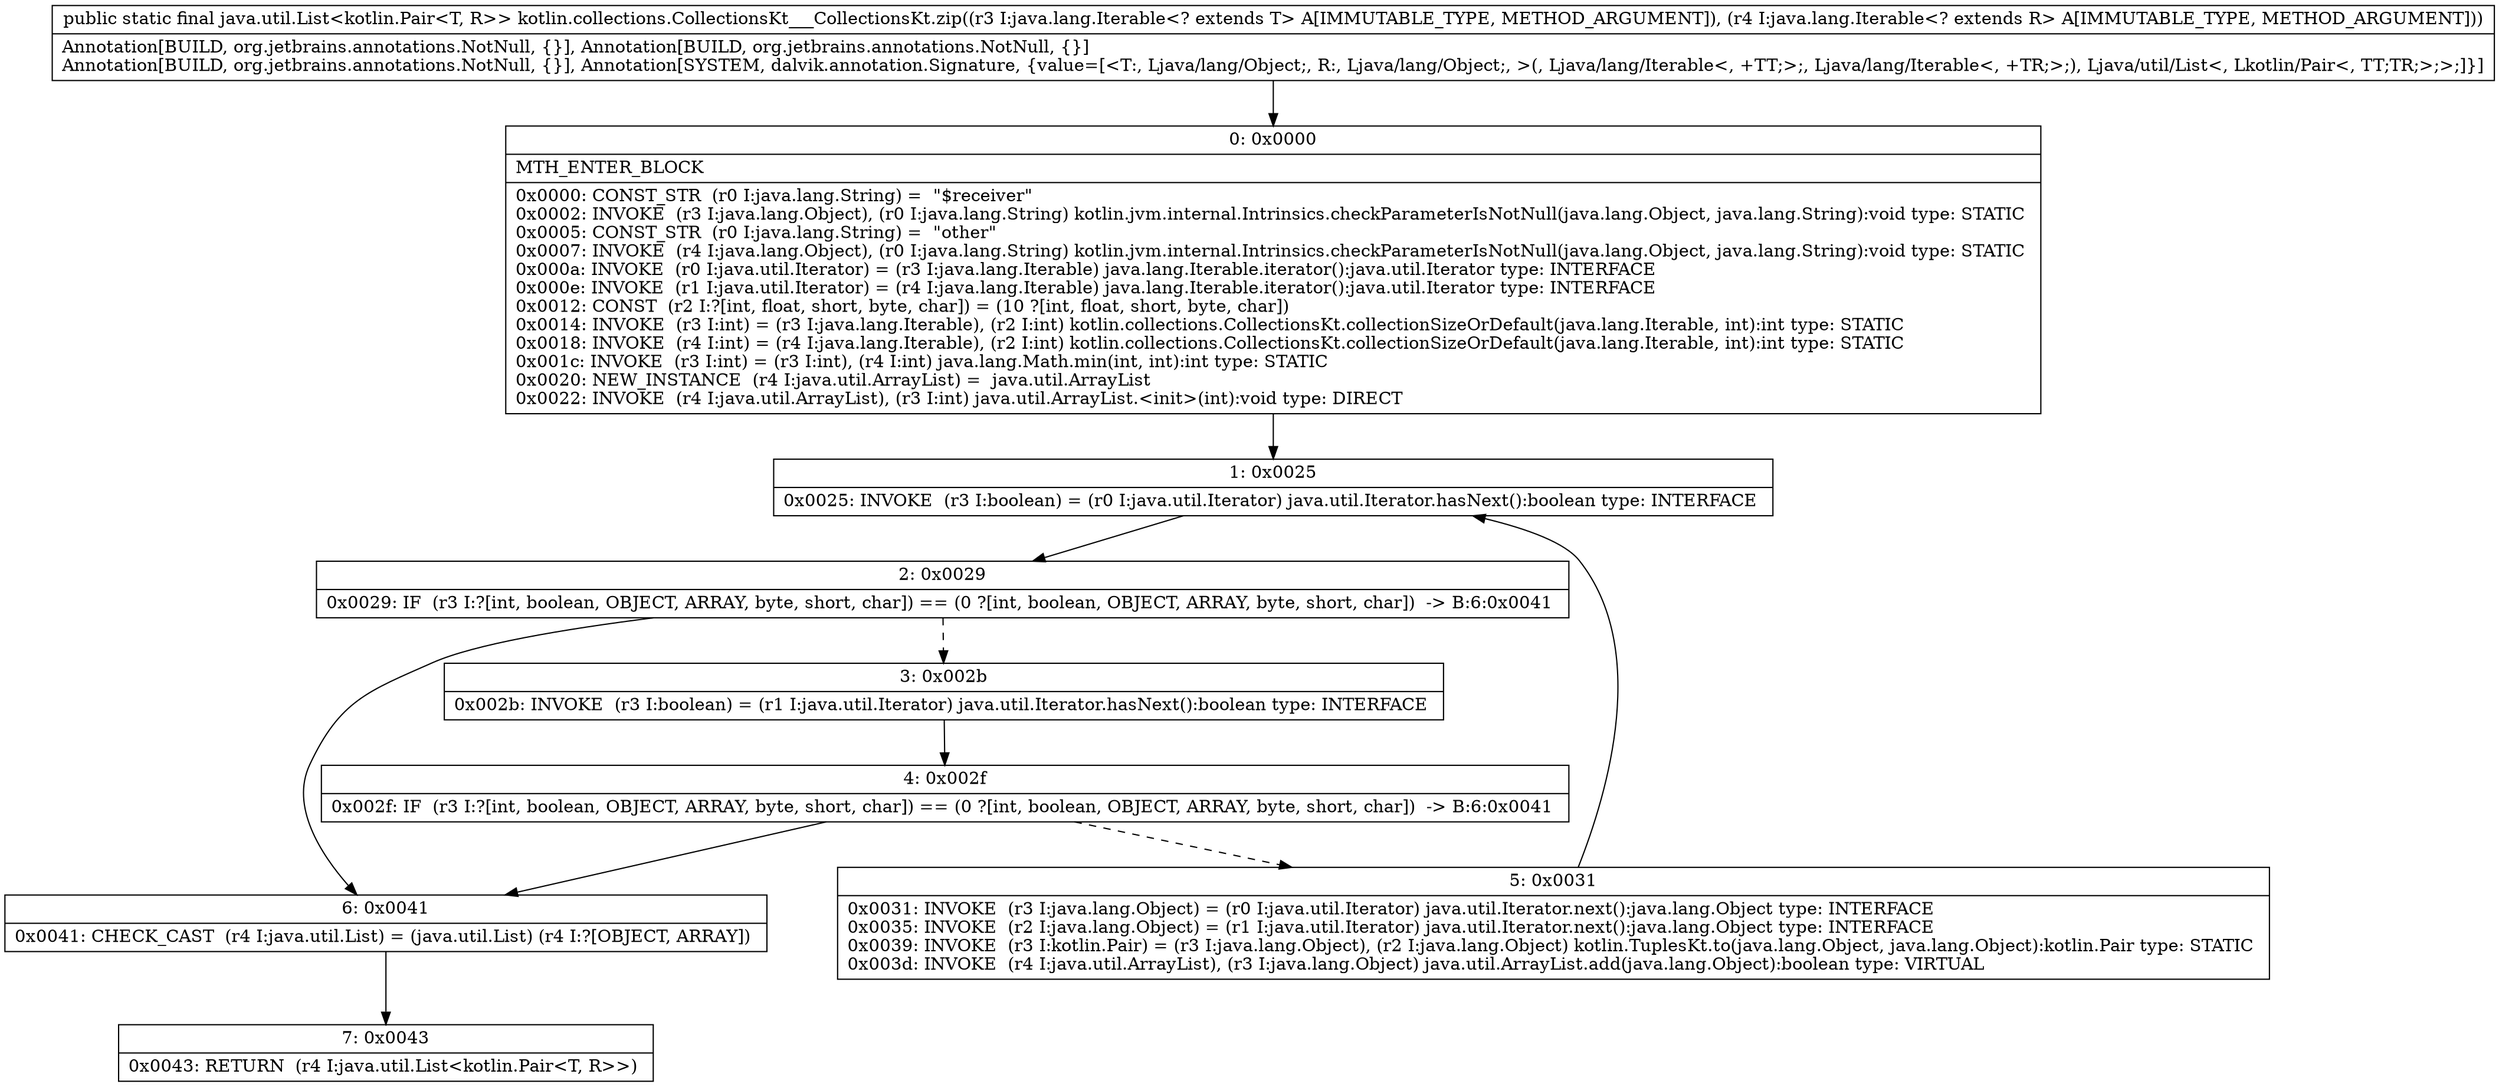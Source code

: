 digraph "CFG forkotlin.collections.CollectionsKt___CollectionsKt.zip(Ljava\/lang\/Iterable;Ljava\/lang\/Iterable;)Ljava\/util\/List;" {
Node_0 [shape=record,label="{0\:\ 0x0000|MTH_ENTER_BLOCK\l|0x0000: CONST_STR  (r0 I:java.lang.String) =  \"$receiver\" \l0x0002: INVOKE  (r3 I:java.lang.Object), (r0 I:java.lang.String) kotlin.jvm.internal.Intrinsics.checkParameterIsNotNull(java.lang.Object, java.lang.String):void type: STATIC \l0x0005: CONST_STR  (r0 I:java.lang.String) =  \"other\" \l0x0007: INVOKE  (r4 I:java.lang.Object), (r0 I:java.lang.String) kotlin.jvm.internal.Intrinsics.checkParameterIsNotNull(java.lang.Object, java.lang.String):void type: STATIC \l0x000a: INVOKE  (r0 I:java.util.Iterator) = (r3 I:java.lang.Iterable) java.lang.Iterable.iterator():java.util.Iterator type: INTERFACE \l0x000e: INVOKE  (r1 I:java.util.Iterator) = (r4 I:java.lang.Iterable) java.lang.Iterable.iterator():java.util.Iterator type: INTERFACE \l0x0012: CONST  (r2 I:?[int, float, short, byte, char]) = (10 ?[int, float, short, byte, char]) \l0x0014: INVOKE  (r3 I:int) = (r3 I:java.lang.Iterable), (r2 I:int) kotlin.collections.CollectionsKt.collectionSizeOrDefault(java.lang.Iterable, int):int type: STATIC \l0x0018: INVOKE  (r4 I:int) = (r4 I:java.lang.Iterable), (r2 I:int) kotlin.collections.CollectionsKt.collectionSizeOrDefault(java.lang.Iterable, int):int type: STATIC \l0x001c: INVOKE  (r3 I:int) = (r3 I:int), (r4 I:int) java.lang.Math.min(int, int):int type: STATIC \l0x0020: NEW_INSTANCE  (r4 I:java.util.ArrayList) =  java.util.ArrayList \l0x0022: INVOKE  (r4 I:java.util.ArrayList), (r3 I:int) java.util.ArrayList.\<init\>(int):void type: DIRECT \l}"];
Node_1 [shape=record,label="{1\:\ 0x0025|0x0025: INVOKE  (r3 I:boolean) = (r0 I:java.util.Iterator) java.util.Iterator.hasNext():boolean type: INTERFACE \l}"];
Node_2 [shape=record,label="{2\:\ 0x0029|0x0029: IF  (r3 I:?[int, boolean, OBJECT, ARRAY, byte, short, char]) == (0 ?[int, boolean, OBJECT, ARRAY, byte, short, char])  \-\> B:6:0x0041 \l}"];
Node_3 [shape=record,label="{3\:\ 0x002b|0x002b: INVOKE  (r3 I:boolean) = (r1 I:java.util.Iterator) java.util.Iterator.hasNext():boolean type: INTERFACE \l}"];
Node_4 [shape=record,label="{4\:\ 0x002f|0x002f: IF  (r3 I:?[int, boolean, OBJECT, ARRAY, byte, short, char]) == (0 ?[int, boolean, OBJECT, ARRAY, byte, short, char])  \-\> B:6:0x0041 \l}"];
Node_5 [shape=record,label="{5\:\ 0x0031|0x0031: INVOKE  (r3 I:java.lang.Object) = (r0 I:java.util.Iterator) java.util.Iterator.next():java.lang.Object type: INTERFACE \l0x0035: INVOKE  (r2 I:java.lang.Object) = (r1 I:java.util.Iterator) java.util.Iterator.next():java.lang.Object type: INTERFACE \l0x0039: INVOKE  (r3 I:kotlin.Pair) = (r3 I:java.lang.Object), (r2 I:java.lang.Object) kotlin.TuplesKt.to(java.lang.Object, java.lang.Object):kotlin.Pair type: STATIC \l0x003d: INVOKE  (r4 I:java.util.ArrayList), (r3 I:java.lang.Object) java.util.ArrayList.add(java.lang.Object):boolean type: VIRTUAL \l}"];
Node_6 [shape=record,label="{6\:\ 0x0041|0x0041: CHECK_CAST  (r4 I:java.util.List) = (java.util.List) (r4 I:?[OBJECT, ARRAY]) \l}"];
Node_7 [shape=record,label="{7\:\ 0x0043|0x0043: RETURN  (r4 I:java.util.List\<kotlin.Pair\<T, R\>\>) \l}"];
MethodNode[shape=record,label="{public static final java.util.List\<kotlin.Pair\<T, R\>\> kotlin.collections.CollectionsKt___CollectionsKt.zip((r3 I:java.lang.Iterable\<? extends T\> A[IMMUTABLE_TYPE, METHOD_ARGUMENT]), (r4 I:java.lang.Iterable\<? extends R\> A[IMMUTABLE_TYPE, METHOD_ARGUMENT]))  | Annotation[BUILD, org.jetbrains.annotations.NotNull, \{\}], Annotation[BUILD, org.jetbrains.annotations.NotNull, \{\}]\lAnnotation[BUILD, org.jetbrains.annotations.NotNull, \{\}], Annotation[SYSTEM, dalvik.annotation.Signature, \{value=[\<T:, Ljava\/lang\/Object;, R:, Ljava\/lang\/Object;, \>(, Ljava\/lang\/Iterable\<, +TT;\>;, Ljava\/lang\/Iterable\<, +TR;\>;), Ljava\/util\/List\<, Lkotlin\/Pair\<, TT;TR;\>;\>;]\}]\l}"];
MethodNode -> Node_0;
Node_0 -> Node_1;
Node_1 -> Node_2;
Node_2 -> Node_3[style=dashed];
Node_2 -> Node_6;
Node_3 -> Node_4;
Node_4 -> Node_5[style=dashed];
Node_4 -> Node_6;
Node_5 -> Node_1;
Node_6 -> Node_7;
}

